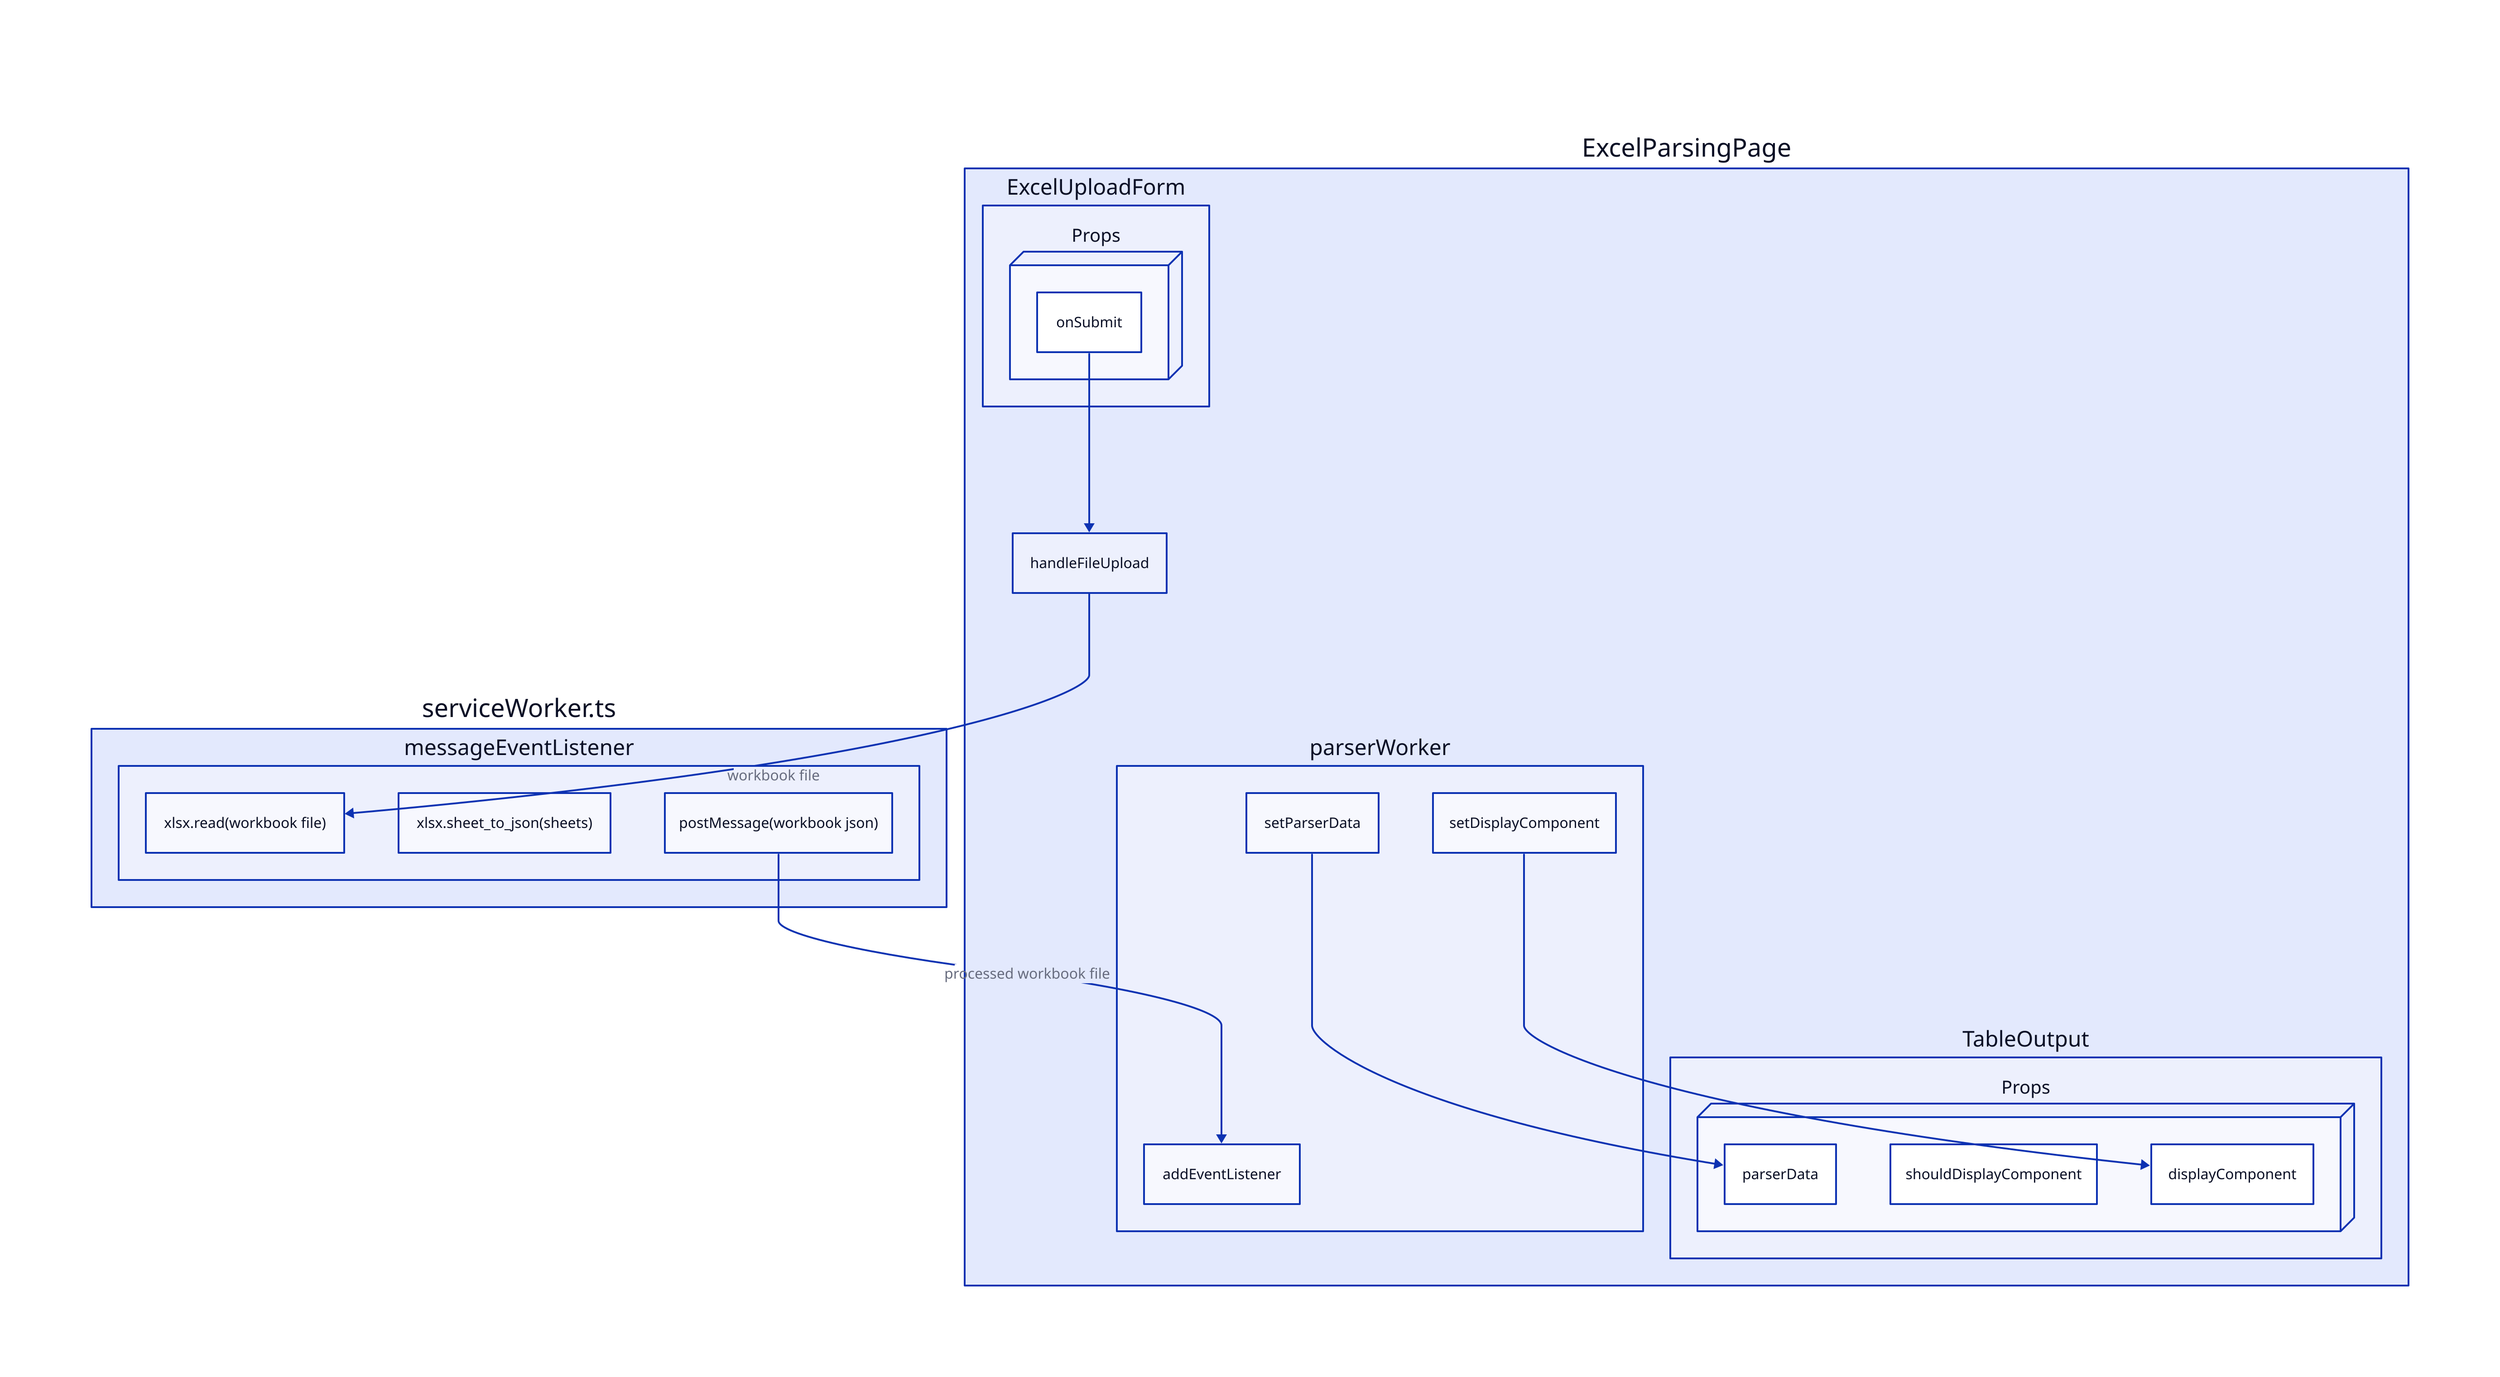 title: |md

   **Page Layout (`excelParser.tsx`)**

| { near: top-center }


ExcelParsingPage: {
    handleFileUpload
    parserWorker: {
        setDisplayComponent
        setParserData
        addEventListener
    }
    ExcelUploadForm: {
        Props: {
            onSubmit
        }
        Props.style.3d: true
    }
    TableOutput: {
        Props: {
            parserData
            shouldDisplayComponent
        }
        Props.style.3d: true
    }
}

ExcelParsingPage.handleFileUpload <- ExcelParsingPage.ExcelUploadForm.Props.onSubmit

serviceWorker\.ts: {
  messageEventListener: {
    xlsx\.read(workbook file)
    xlsx\.sheet_to_json(sheets)
    postMessage(workbook json)
  }
}

ExcelParsingPage.handleFileUpload -> serviceWorker\.ts.messageEventListener.xlsx\.read(workbook file): workbook file
serviceWorker\.ts.messageEventListener.postMessage(workbook json) -> ExcelParsingPage.parserWorker.addEventListener: processed workbook file

ExcelParsingPage.parserWorker.setDisplayComponent -> ExcelParsingPage.TableOutput.Props.displayComponent
ExcelParsingPage.parserWorker.setParserData -> ExcelParsingPage.TableOutput.Props.parserData